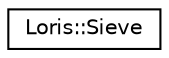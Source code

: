 digraph "Graphical Class Hierarchy"
{
 // LATEX_PDF_SIZE
  edge [fontname="Helvetica",fontsize="10",labelfontname="Helvetica",labelfontsize="10"];
  node [fontname="Helvetica",fontsize="10",shape=record];
  rankdir="LR";
  Node0 [label="Loris::Sieve",height=0.2,width=0.4,color="black", fillcolor="white", style="filled",URL="$a00339.html",tooltip=" "];
}
